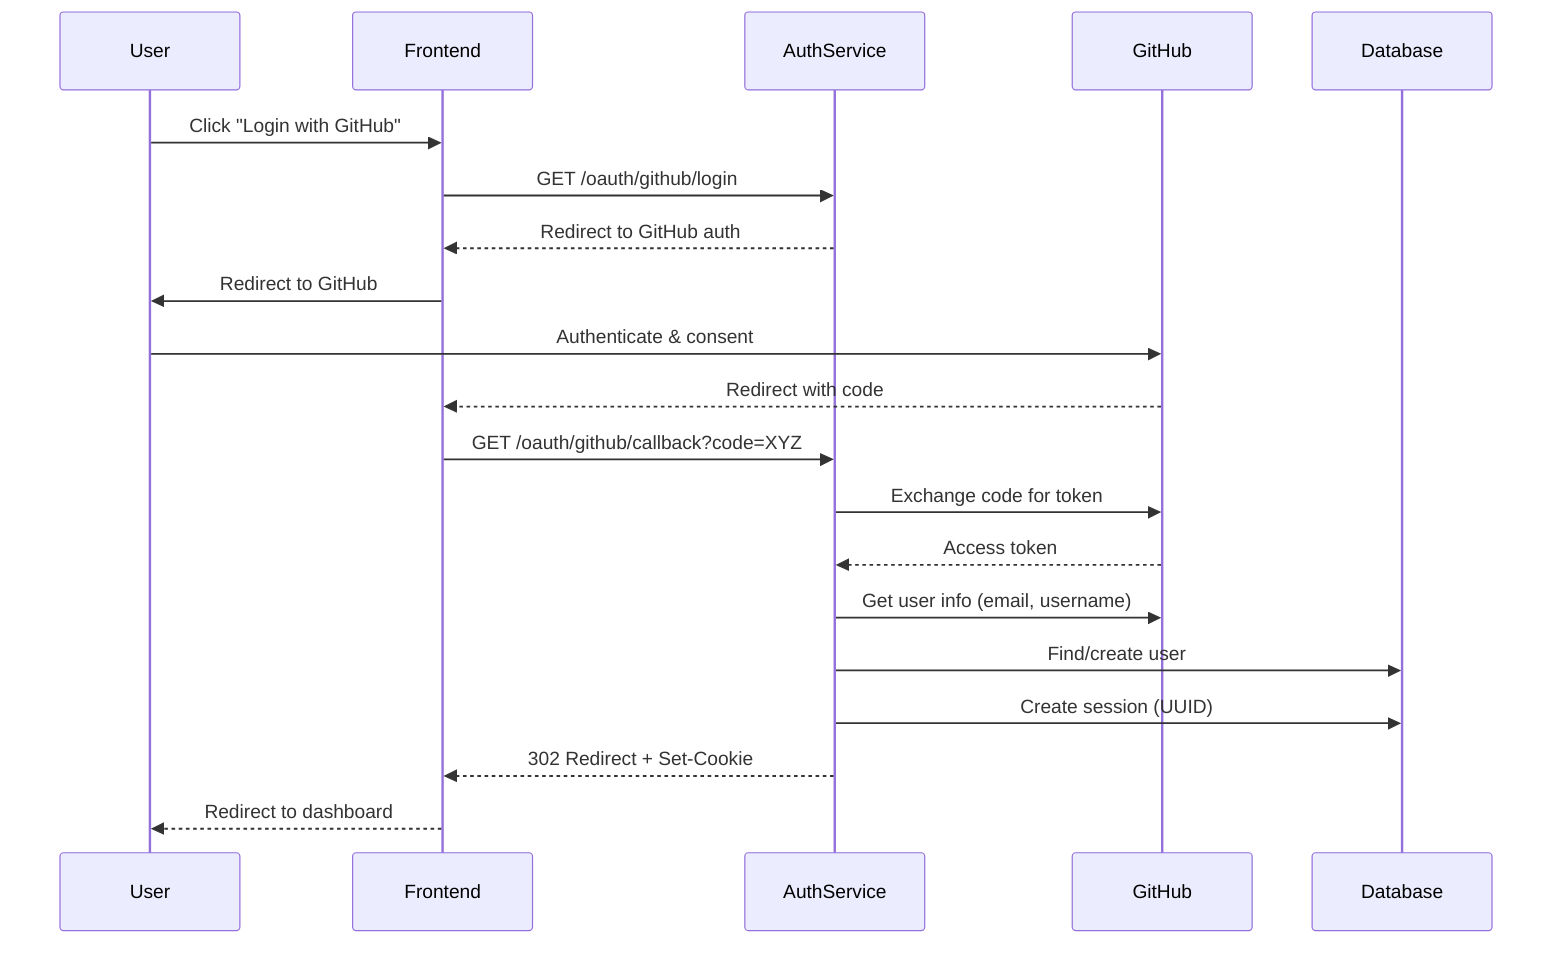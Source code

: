 sequenceDiagram
    participant User
    participant Frontend
    participant AuthService
    participant GitHub
    participant Database
    
    User->>Frontend: Click "Login with GitHub"
    Frontend->>AuthService: GET /oauth/github/login
    AuthService-->>Frontend: Redirect to GitHub auth
    Frontend->>User: Redirect to GitHub
    User->>GitHub: Authenticate & consent
    GitHub-->>Frontend: Redirect with code
    Frontend->>AuthService: GET /oauth/github/callback?code=XYZ
    AuthService->>GitHub: Exchange code for token
    GitHub-->>AuthService: Access token
    AuthService->>GitHub: Get user info (email, username)
    AuthService->>Database: Find/create user
    AuthService->>Database: Create session (UUID)
    AuthService-->>Frontend: 302 Redirect + Set-Cookie
    Frontend-->>User: Redirect to dashboard